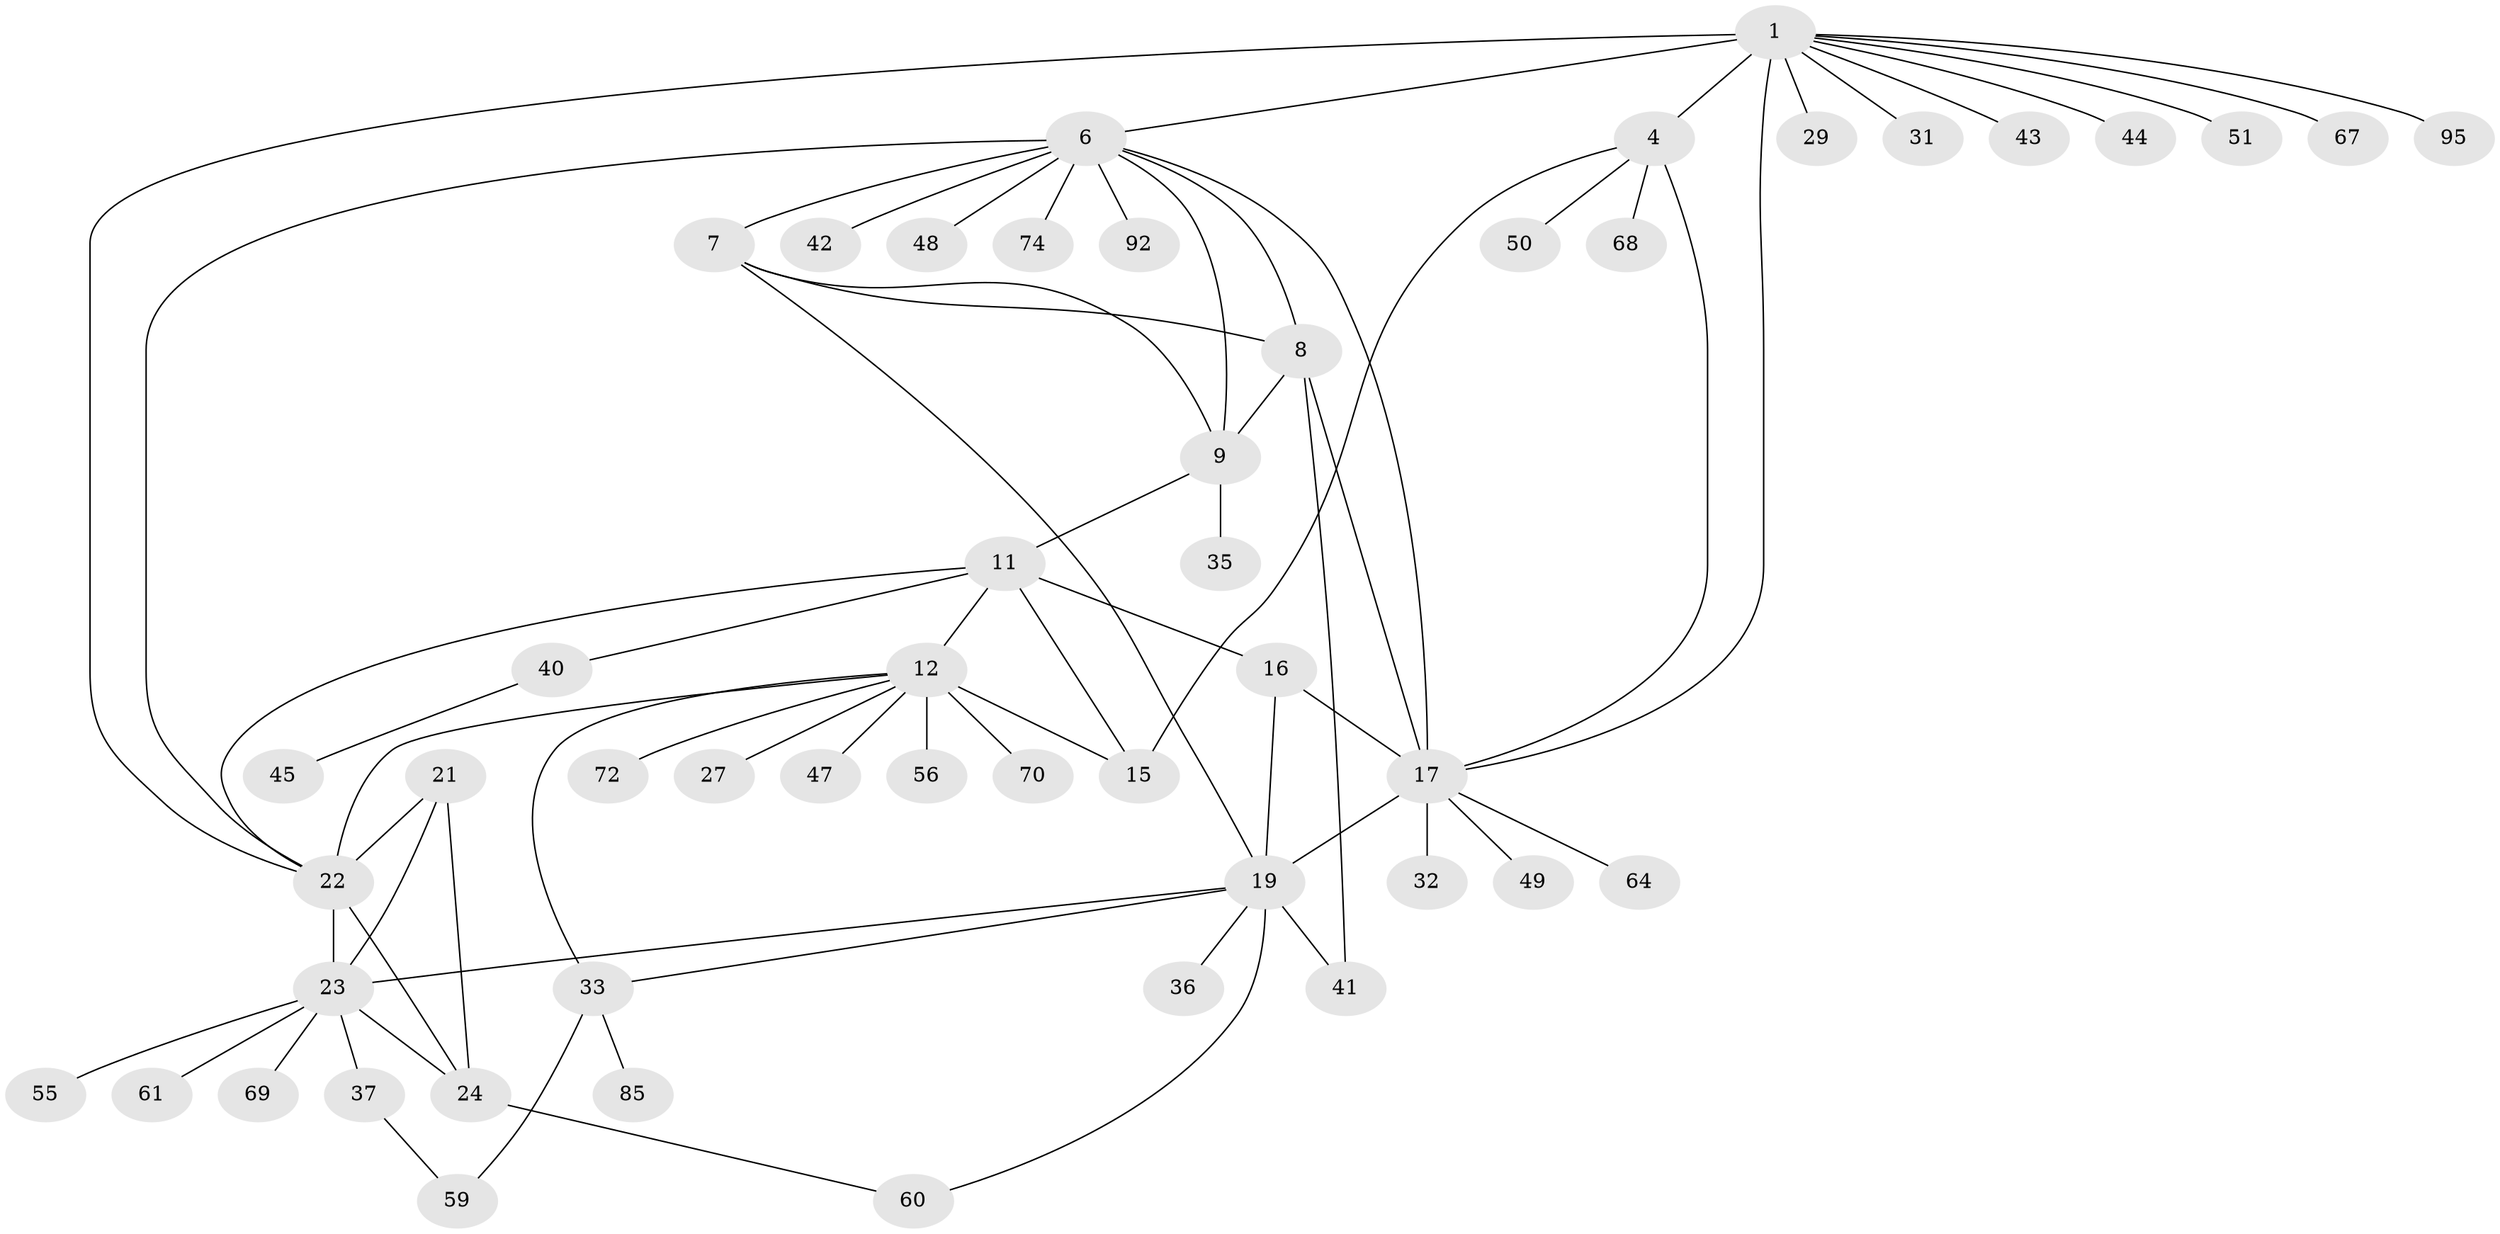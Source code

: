 // original degree distribution, {7: 0.0594059405940594, 8: 0.039603960396039604, 5: 0.0297029702970297, 10: 0.019801980198019802, 6: 0.039603960396039604, 11: 0.009900990099009901, 4: 0.0297029702970297, 12: 0.009900990099009901, 13: 0.009900990099009901, 9: 0.009900990099009901, 1: 0.5445544554455446, 3: 0.04950495049504951, 2: 0.1485148514851485}
// Generated by graph-tools (version 1.1) at 2025/19/03/04/25 18:19:26]
// undirected, 50 vertices, 71 edges
graph export_dot {
graph [start="1"]
  node [color=gray90,style=filled];
  1 [super="+2+5"];
  4;
  6 [super="+10+58+28+77+81+91"];
  7 [super="+65+96+99"];
  8;
  9;
  11 [super="+13+73"];
  12;
  15;
  16 [super="+18"];
  17 [super="+20+34+84+79+98+101"];
  19 [super="+71+89+46"];
  21;
  22 [super="+62+25"];
  23;
  24 [super="+88+83+30"];
  27;
  29;
  31;
  32;
  33;
  35;
  36;
  37 [super="+66"];
  40 [super="+54"];
  41 [super="+57"];
  42;
  43;
  44;
  45 [super="+53"];
  47 [super="+52"];
  48;
  49;
  50;
  51;
  55 [super="+100"];
  56;
  59;
  60;
  61 [super="+78+90"];
  64;
  67;
  68;
  69;
  70;
  72;
  74;
  85;
  92;
  95;
  1 -- 4 [weight=4];
  1 -- 22;
  1 -- 29;
  1 -- 31;
  1 -- 67;
  1 -- 43;
  1 -- 95;
  1 -- 51;
  1 -- 6;
  1 -- 44;
  1 -- 17;
  4 -- 15;
  4 -- 17;
  4 -- 50;
  4 -- 68;
  6 -- 7 [weight=2];
  6 -- 8 [weight=2];
  6 -- 9 [weight=2];
  6 -- 42;
  6 -- 74 [weight=2];
  6 -- 48;
  6 -- 22;
  6 -- 92;
  6 -- 17;
  7 -- 8;
  7 -- 9;
  7 -- 19;
  8 -- 9;
  8 -- 17;
  8 -- 41;
  9 -- 35;
  9 -- 11;
  11 -- 12 [weight=3];
  11 -- 15 [weight=3];
  11 -- 16;
  11 -- 22;
  11 -- 40;
  12 -- 15;
  12 -- 27;
  12 -- 33;
  12 -- 47;
  12 -- 56;
  12 -- 70;
  12 -- 72;
  12 -- 22;
  16 -- 17 [weight=4];
  16 -- 19 [weight=2];
  17 -- 19 [weight=2];
  17 -- 64;
  17 -- 32;
  17 -- 49;
  19 -- 23;
  19 -- 33;
  19 -- 36;
  19 -- 41;
  19 -- 60;
  21 -- 22 [weight=2];
  21 -- 23;
  21 -- 24;
  22 -- 23 [weight=2];
  22 -- 24 [weight=2];
  23 -- 24;
  23 -- 37;
  23 -- 55;
  23 -- 61;
  23 -- 69;
  24 -- 60;
  33 -- 59;
  33 -- 85;
  37 -- 59;
  40 -- 45;
}
